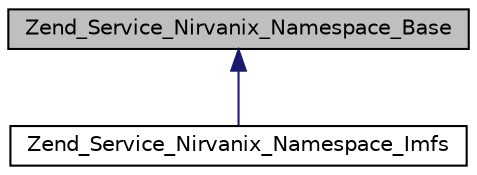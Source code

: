 digraph G
{
  edge [fontname="Helvetica",fontsize="10",labelfontname="Helvetica",labelfontsize="10"];
  node [fontname="Helvetica",fontsize="10",shape=record];
  Node1 [label="Zend_Service_Nirvanix_Namespace_Base",height=0.2,width=0.4,color="black", fillcolor="grey75", style="filled" fontcolor="black"];
  Node1 -> Node2 [dir="back",color="midnightblue",fontsize="10",style="solid",fontname="Helvetica"];
  Node2 [label="Zend_Service_Nirvanix_Namespace_Imfs",height=0.2,width=0.4,color="black", fillcolor="white", style="filled",URL="$class_zend___service___nirvanix___namespace___imfs.html"];
}
